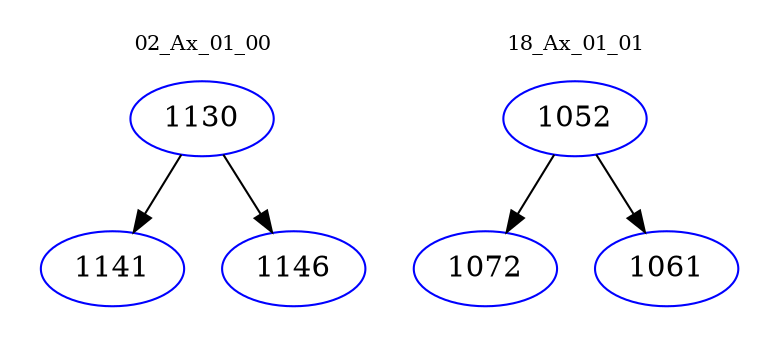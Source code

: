 digraph{
subgraph cluster_0 {
color = white
label = "02_Ax_01_00";
fontsize=10;
T0_1130 [label="1130", color="blue"]
T0_1130 -> T0_1141 [color="black"]
T0_1141 [label="1141", color="blue"]
T0_1130 -> T0_1146 [color="black"]
T0_1146 [label="1146", color="blue"]
}
subgraph cluster_1 {
color = white
label = "18_Ax_01_01";
fontsize=10;
T1_1052 [label="1052", color="blue"]
T1_1052 -> T1_1072 [color="black"]
T1_1072 [label="1072", color="blue"]
T1_1052 -> T1_1061 [color="black"]
T1_1061 [label="1061", color="blue"]
}
}
